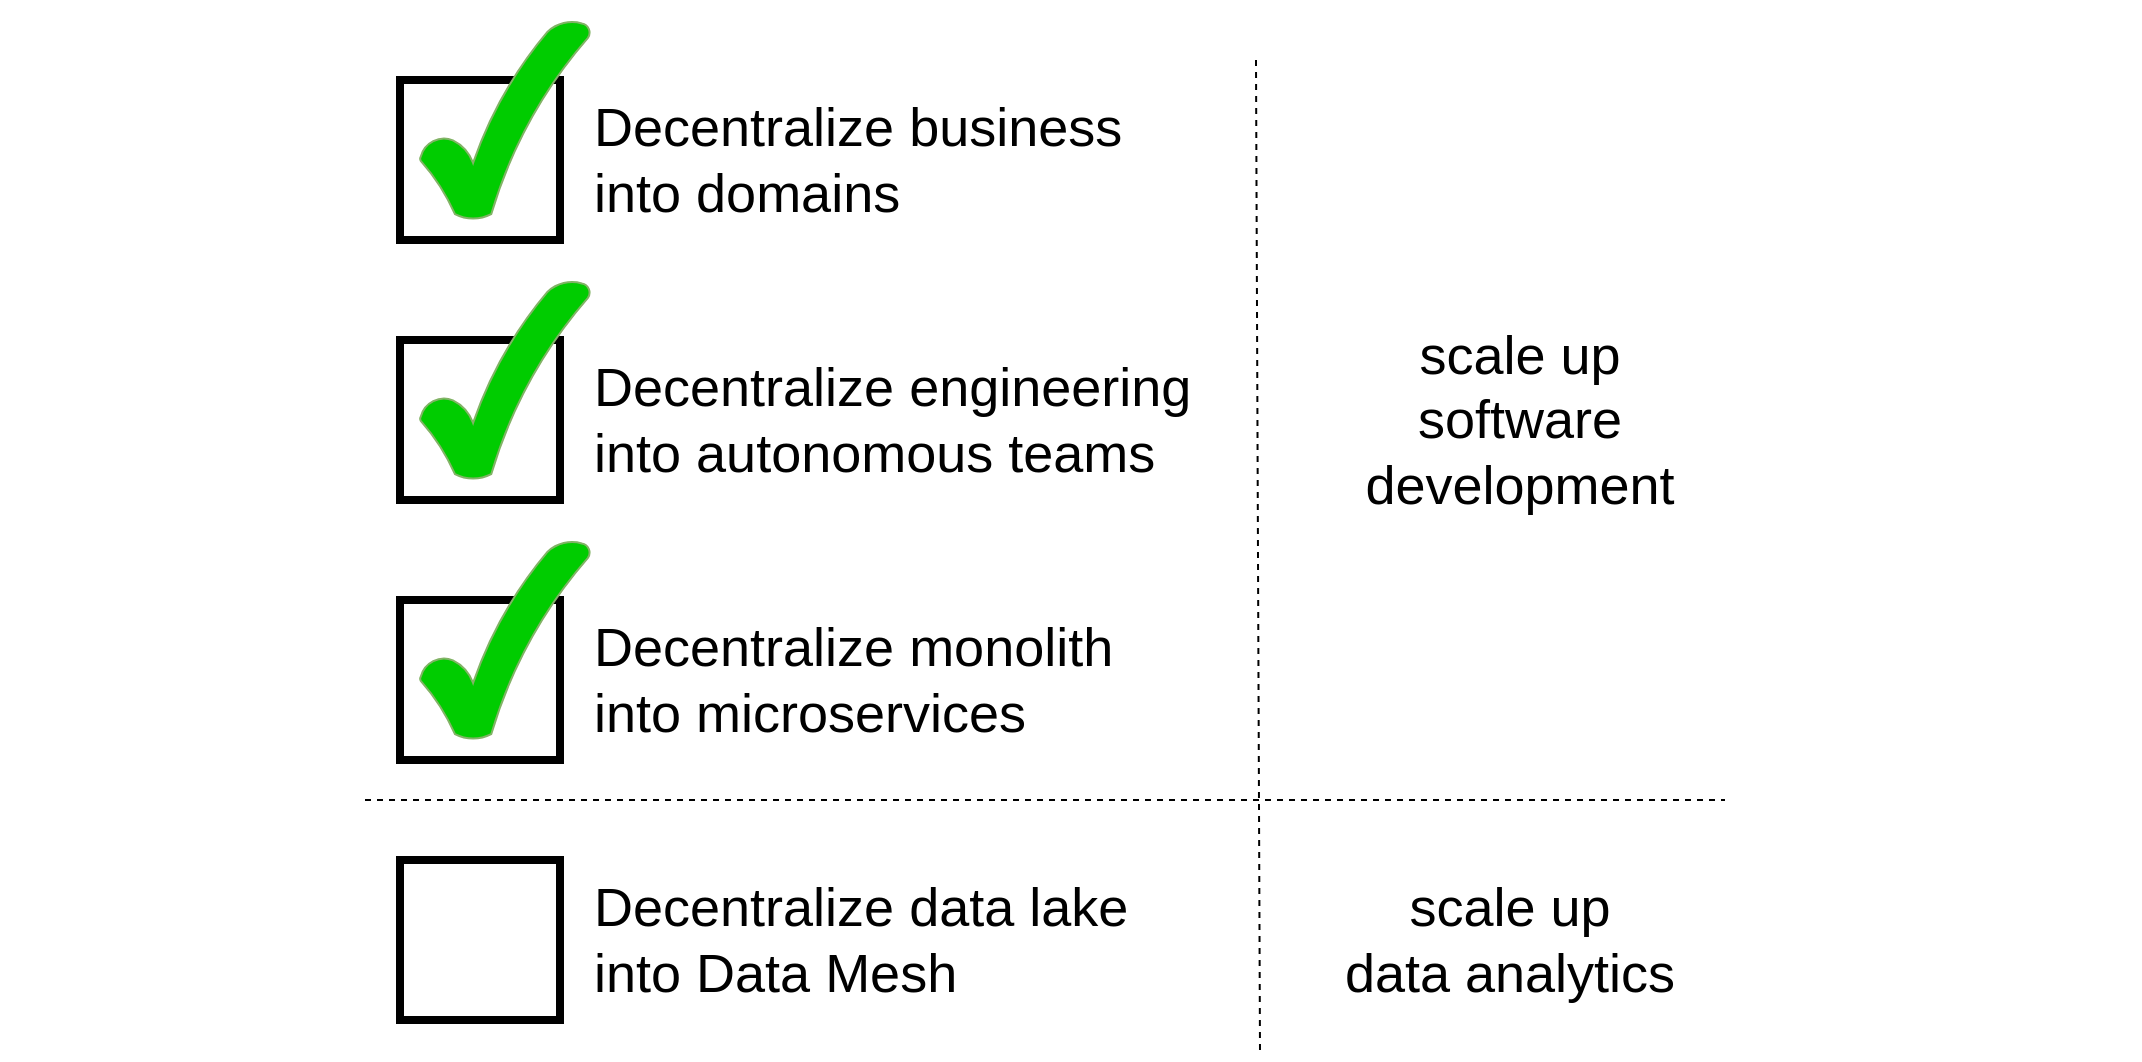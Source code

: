 <mxfile version="15.5.4" type="embed"><diagram id="F44mslXG7EauhRFhVprv" name="Page-2"><mxGraphModel dx="2976" dy="1062" grid="1" gridSize="10" guides="1" tooltips="1" connect="1" arrows="1" fold="1" page="1" pageScale="1" pageWidth="850" pageHeight="1100" math="0" shadow="0"><root><mxCell id="AAQ9BwyIkS6VjVYWZHyZ-0"/><mxCell id="AAQ9BwyIkS6VjVYWZHyZ-1" parent="AAQ9BwyIkS6VjVYWZHyZ-0"/><mxCell id="WYw05qr1-3hL1uv3pTQN-0" value="" style="rounded=0;whiteSpace=wrap;html=1;fontSize=27;fillColor=#FFFFFF;align=left;fontColor=none;noLabel=1;labelBackgroundColor=none;strokeColor=none;" vertex="1" parent="AAQ9BwyIkS6VjVYWZHyZ-1"><mxGeometry x="-120" y="80" width="1070" height="530" as="geometry"/></mxCell><mxCell id="xgfi9Fixae9f6lbO9hQ0-0" value="" style="whiteSpace=wrap;html=1;aspect=fixed;strokeWidth=4;" vertex="1" parent="AAQ9BwyIkS6VjVYWZHyZ-1"><mxGeometry x="80" y="120" width="80" height="80" as="geometry"/></mxCell><mxCell id="xgfi9Fixae9f6lbO9hQ0-1" value="" style="verticalLabelPosition=bottom;verticalAlign=top;html=1;shape=mxgraph.basic.tick;fillColor=#00CC00;strokeColor=#82b366;" vertex="1" parent="AAQ9BwyIkS6VjVYWZHyZ-1"><mxGeometry x="90" y="90" width="85" height="100" as="geometry"/></mxCell><mxCell id="xgfi9Fixae9f6lbO9hQ0-2" value="Decentralize business &lt;br&gt;into domains" style="text;html=1;strokeColor=none;fillColor=none;align=left;verticalAlign=middle;whiteSpace=wrap;rounded=0;fontSize=27;" vertex="1" parent="AAQ9BwyIkS6VjVYWZHyZ-1"><mxGeometry x="175" y="145" width="435" height="30" as="geometry"/></mxCell><mxCell id="xgfi9Fixae9f6lbO9hQ0-3" value="" style="whiteSpace=wrap;html=1;aspect=fixed;strokeWidth=4;" vertex="1" parent="AAQ9BwyIkS6VjVYWZHyZ-1"><mxGeometry x="80" y="250" width="80" height="80" as="geometry"/></mxCell><mxCell id="xgfi9Fixae9f6lbO9hQ0-4" value="" style="verticalLabelPosition=bottom;verticalAlign=top;html=1;shape=mxgraph.basic.tick;fillColor=#00CC00;strokeColor=#82b366;" vertex="1" parent="AAQ9BwyIkS6VjVYWZHyZ-1"><mxGeometry x="90" y="220" width="85" height="100" as="geometry"/></mxCell><mxCell id="xgfi9Fixae9f6lbO9hQ0-5" value="Decentralize engineering &lt;br&gt;into autonomous teams" style="text;html=1;strokeColor=none;fillColor=none;align=left;verticalAlign=middle;whiteSpace=wrap;rounded=0;fontSize=27;" vertex="1" parent="AAQ9BwyIkS6VjVYWZHyZ-1"><mxGeometry x="175" y="275" width="405" height="30" as="geometry"/></mxCell><mxCell id="xgfi9Fixae9f6lbO9hQ0-6" value="" style="whiteSpace=wrap;html=1;aspect=fixed;strokeWidth=4;" vertex="1" parent="AAQ9BwyIkS6VjVYWZHyZ-1"><mxGeometry x="80" y="380" width="80" height="80" as="geometry"/></mxCell><mxCell id="xgfi9Fixae9f6lbO9hQ0-7" value="" style="verticalLabelPosition=bottom;verticalAlign=top;html=1;shape=mxgraph.basic.tick;fillColor=#00CC00;strokeColor=#82b366;" vertex="1" parent="AAQ9BwyIkS6VjVYWZHyZ-1"><mxGeometry x="90" y="350" width="85" height="100" as="geometry"/></mxCell><mxCell id="xgfi9Fixae9f6lbO9hQ0-8" value="Decentralize monolith &lt;br&gt;into microservices" style="text;html=1;strokeColor=none;fillColor=none;align=left;verticalAlign=middle;whiteSpace=wrap;rounded=0;fontSize=27;" vertex="1" parent="AAQ9BwyIkS6VjVYWZHyZ-1"><mxGeometry x="175" y="405" width="455" height="30" as="geometry"/></mxCell><mxCell id="xgfi9Fixae9f6lbO9hQ0-9" value="" style="whiteSpace=wrap;html=1;aspect=fixed;strokeWidth=4;" vertex="1" parent="AAQ9BwyIkS6VjVYWZHyZ-1"><mxGeometry x="80" y="510" width="80" height="80" as="geometry"/></mxCell><mxCell id="xgfi9Fixae9f6lbO9hQ0-10" value="Decentralize data lake &lt;br&gt;into Data Mesh" style="text;html=1;strokeColor=none;fillColor=none;align=left;verticalAlign=middle;whiteSpace=wrap;rounded=0;fontSize=27;" vertex="1" parent="AAQ9BwyIkS6VjVYWZHyZ-1"><mxGeometry x="175" y="535" width="395" height="30" as="geometry"/></mxCell><mxCell id="WYw05qr1-3hL1uv3pTQN-2" value="" style="endArrow=none;dashed=1;html=1;rounded=0;fontSize=27;fontColor=none;" edge="1" parent="AAQ9BwyIkS6VjVYWZHyZ-1"><mxGeometry width="50" height="50" relative="1" as="geometry"><mxPoint x="62.5" y="480" as="sourcePoint"/><mxPoint x="742.5" y="480" as="targetPoint"/></mxGeometry></mxCell><mxCell id="WYw05qr1-3hL1uv3pTQN-5" value="scale up software development" style="text;html=1;strokeColor=none;fillColor=none;align=center;verticalAlign=middle;whiteSpace=wrap;rounded=0;labelBackgroundColor=none;fontSize=27;fontColor=none;" vertex="1" parent="AAQ9BwyIkS6VjVYWZHyZ-1"><mxGeometry x="610" y="275" width="60" height="30" as="geometry"/></mxCell><mxCell id="WYw05qr1-3hL1uv3pTQN-6" value="" style="endArrow=none;dashed=1;html=1;rounded=0;fontSize=27;fontColor=none;" edge="1" parent="AAQ9BwyIkS6VjVYWZHyZ-1"><mxGeometry width="50" height="50" relative="1" as="geometry"><mxPoint x="508" y="110" as="sourcePoint"/><mxPoint x="510" y="606" as="targetPoint"/></mxGeometry></mxCell><mxCell id="WYw05qr1-3hL1uv3pTQN-7" value="scale up&lt;br&gt;data analytics" style="text;html=1;strokeColor=none;fillColor=none;align=center;verticalAlign=middle;whiteSpace=wrap;rounded=0;labelBackgroundColor=none;fontSize=27;fontColor=none;" vertex="1" parent="AAQ9BwyIkS6VjVYWZHyZ-1"><mxGeometry x="550" y="535" width="170" height="30" as="geometry"/></mxCell></root></mxGraphModel></diagram></mxfile>